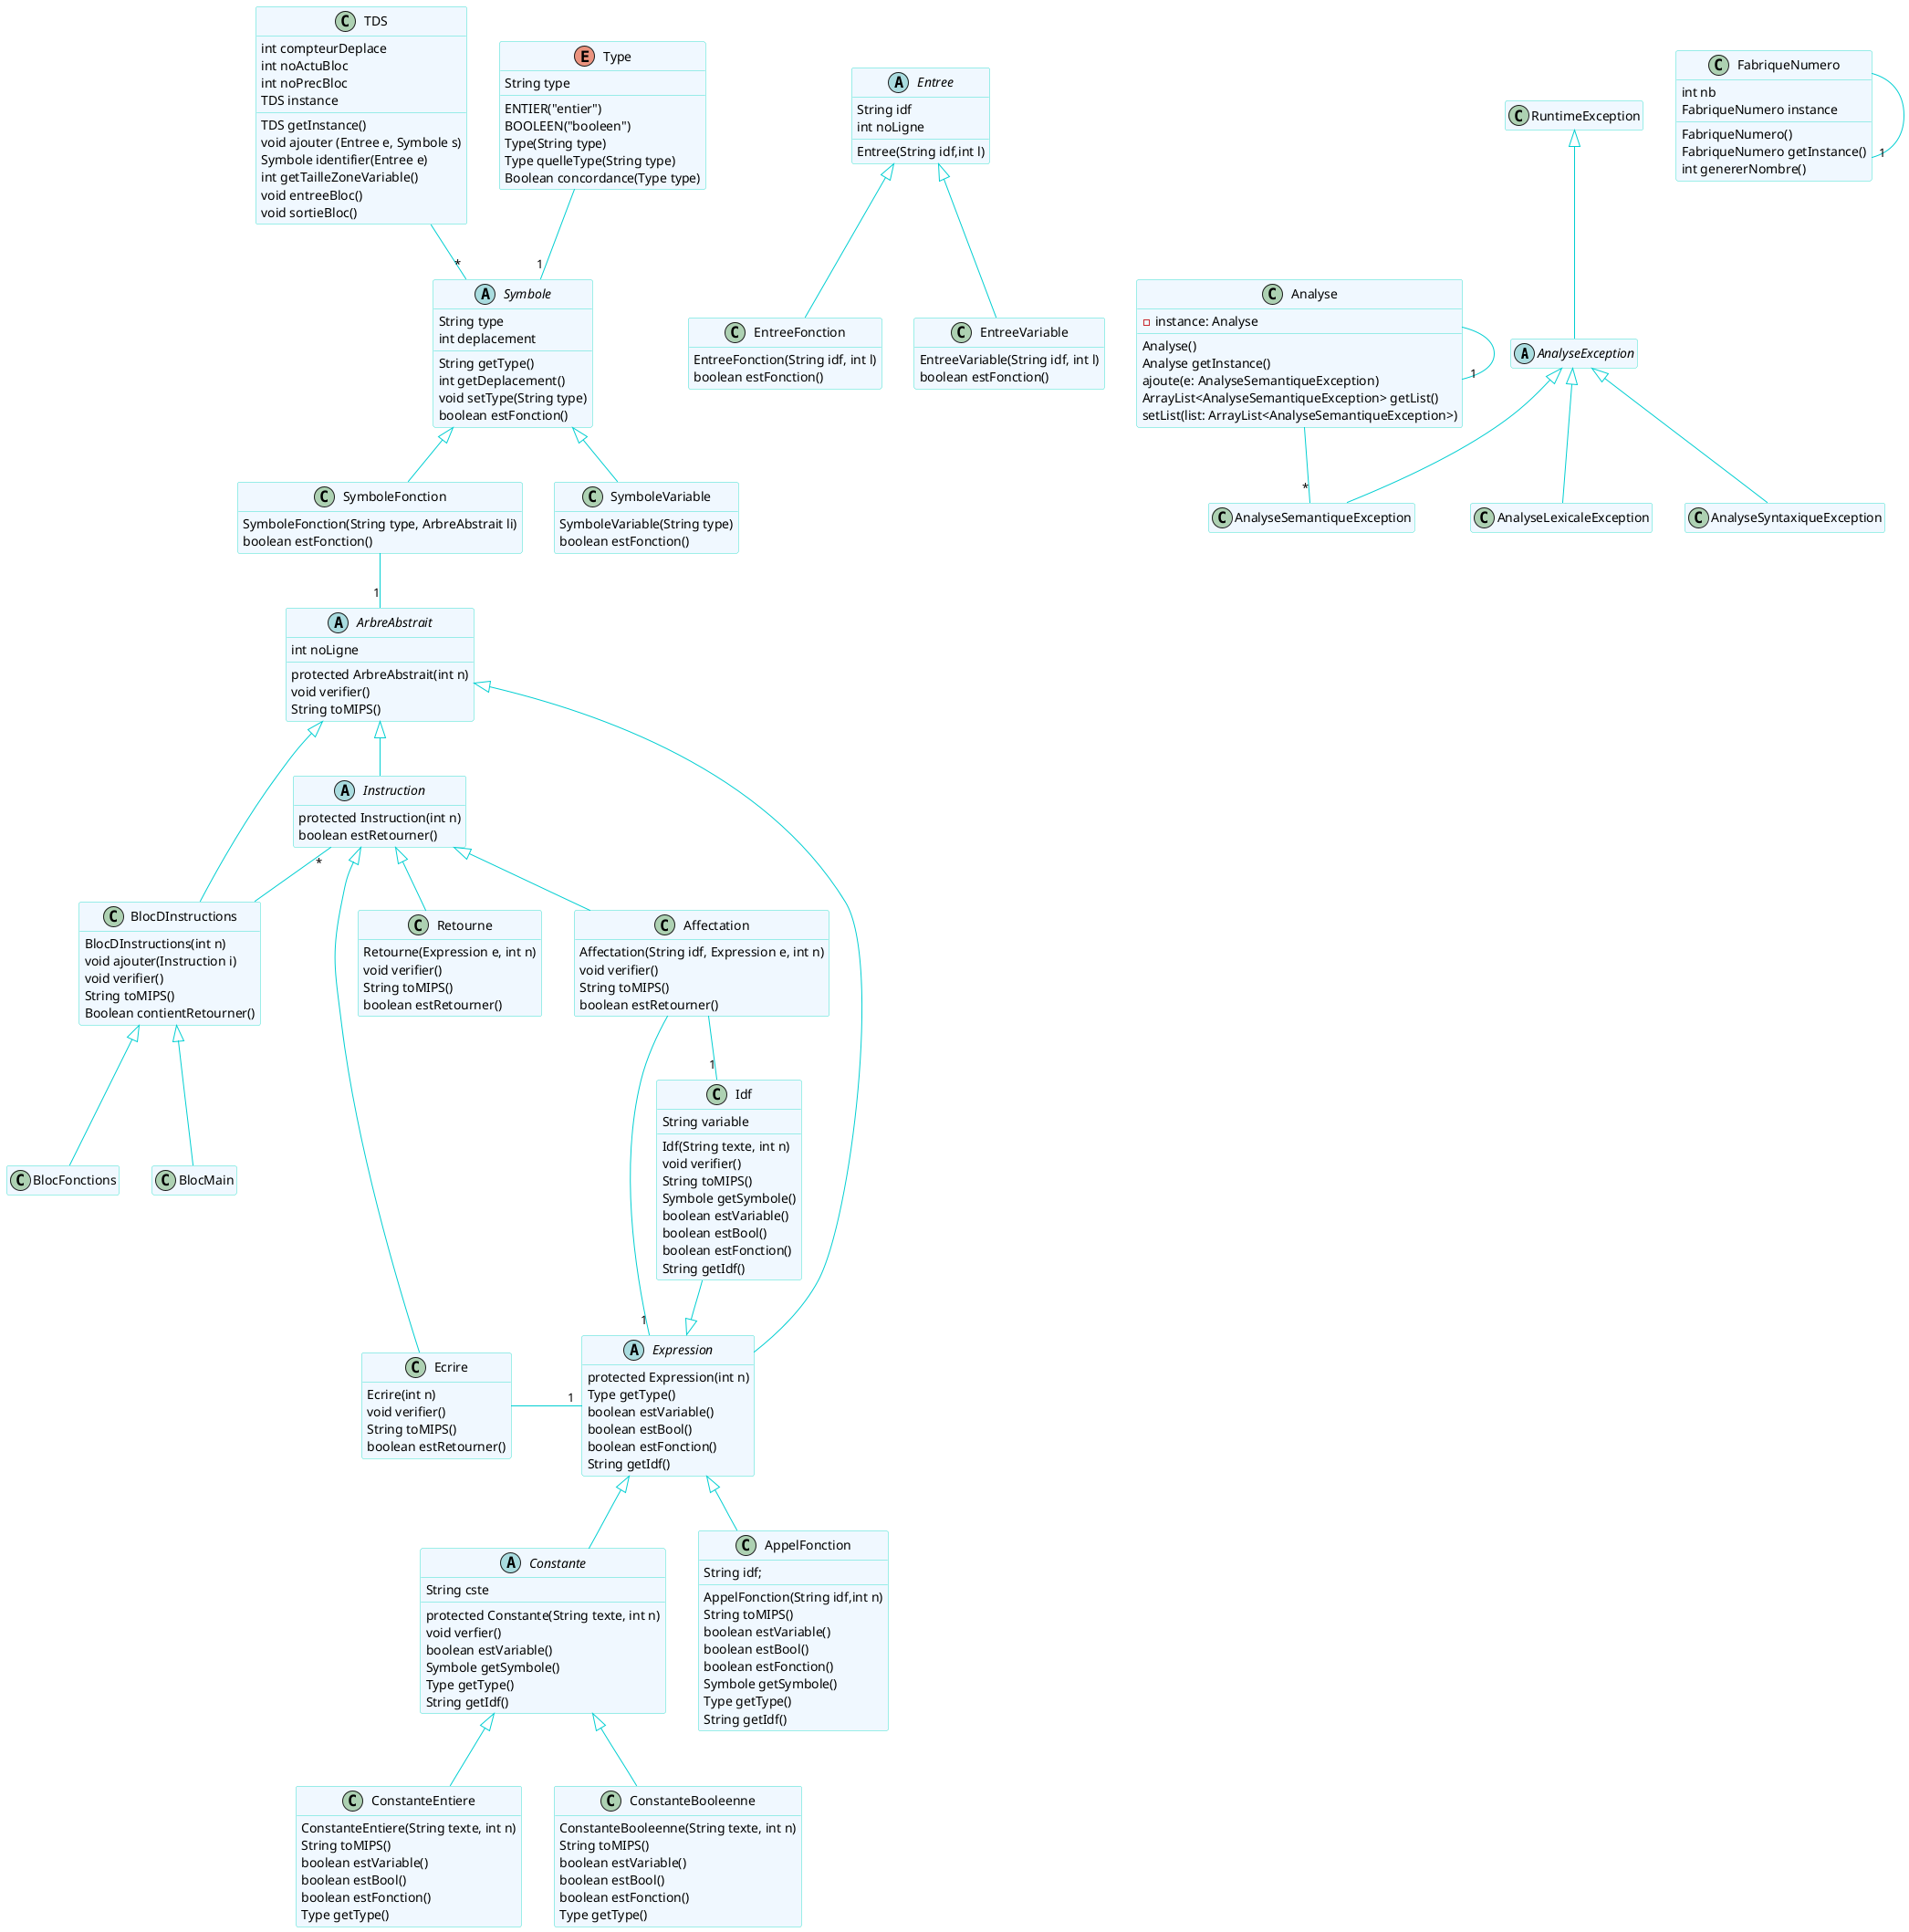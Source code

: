 @startuml
skinparam class {
BackgroundColor AliceBlue
ArrowColor DarkTurquoise
BorderColor Turquoise
}

skinparam stereotypeCBackgroundColor DarkTurquoise
skinparam stereotypeIBackgroundColor Magenta
skinparam stereotypeABackgroundColor Yellow

hide stereotype
hide empty member

abstract class AnalyseException

AnalyseException -up-|> RuntimeException

AnalyseLexicaleException -up-|> AnalyseException
AnalyseSyntaxiqueException -up-|> AnalyseException
AnalyseSemantiqueException -up-|> AnalyseException

class Analyse {
  -instance: Analyse
  Analyse()
  Analyse getInstance()
  ajoute(e: AnalyseSemantiqueException)
  ArrayList<AnalyseSemantiqueException> getList()
  setList(list: ArrayList<AnalyseSemantiqueException>)
}
Analyse --"1" Analyse
Analyse --"*" AnalyseSemantiqueException


abstract class ArbreAbstrait {
   int noLigne
   protected ArbreAbstrait(int n)
   void verifier()
   String toMIPS()
}

class BlocDInstructions {
   BlocDInstructions(int n)
   void ajouter(Instruction i)
   void verifier()
   String toMIPS()
   Boolean contientRetourner()
}
class BlocFonctions {
}
class BlocMain{}

BlocDInstructions -up-|> ArbreAbstrait
BlocFonctions -up-|> BlocDInstructions
BlocMain -up-|> BlocDInstructions
BlocDInstructions -up- "*" Instruction

abstract class Instruction {
   protected Instruction(int n)
   boolean estRetourner()
}

Instruction -up-|> ArbreAbstrait
class Ecrire {
   Ecrire(int n)
   void verifier()
   String toMIPS()
   boolean estRetourner()
}
class Retourne{
   Retourne(Expression e, int n)
   void verifier()
   String toMIPS()
   boolean estRetourner()
}

Ecrire  -up-|> Instruction
Retourne  -up-|> Instruction

abstract class Expression {
   protected Expression(int n)
   Type getType()
   boolean estVariable()
   boolean estBool()
   boolean estFonction()
   String getIdf()
}

Expression  -up-|> ArbreAbstrait
Ecrire - "1" Expression

abstract class Constante {
   String cste
   protected Constante(String texte, int n)
   void verfier()
   boolean estVariable()
   Symbole getSymbole()
   Type getType()
   String getIdf()
}

Constante  -up-|> Expression

class ConstanteEntiere {
   ConstanteEntiere(String texte, int n)
   String toMIPS()
   boolean estVariable()
   boolean estBool()
   boolean estFonction()
   Type getType()
}

class ConstanteBooleenne {
   ConstanteBooleenne(String texte, int n)
   String toMIPS()
   boolean estVariable()
   boolean estBool()
   boolean estFonction()
   Type getType()
}
class AppelFonction {
   String idf;
   AppelFonction(String idf,int n)
   String toMIPS()
   boolean estVariable()
   boolean estBool()
   boolean estFonction()
   Symbole getSymbole()
   Type getType()
   String getIdf()
}
AppelFonction  -up-|> Expression
class TDS {
int compteurDeplace
int noActuBloc
int noPrecBloc
TDS instance
TDS getInstance()
void ajouter (Entree e, Symbole s)
Symbole identifier(Entree e)
int getTailleZoneVariable()
void entreeBloc()
void sortieBloc()
}
class FabriqueNumero {
  int nb
  FabriqueNumero instance
  FabriqueNumero()
  FabriqueNumero getInstance()
  int genererNombre()
}
FabriqueNumero --"1" FabriqueNumero

abstract class Symbole{
String type
int deplacement
String getType()
int getDeplacement()
void setType(String type)
boolean estFonction()
}
class SymboleFonction{
 SymboleFonction(String type, ArbreAbstrait li)
 boolean estFonction()
}

SymboleFonction--"1"ArbreAbstrait

class SymboleVariable{
 SymboleVariable(String type)
 boolean estFonction()
}

TDS --"*" Symbole
Type --"1" Symbole

SymboleFonction  -up-|> Symbole
SymboleVariable  -up-|> Symbole


ConstanteEntiere  -up-|> Constante
ConstanteBooleenne  -up-|> Constante

enum Type{
ENTIER("entier")
BOOLEEN("booleen")
String type
Type(String type)
Type quelleType(String type)
Boolean concordance(Type type)
}

abstract class Entree{
String idf
int noLigne
Entree(String idf,int l)
}
class EntreeFonction{
EntreeFonction(String idf, int l)
boolean estFonction()
}
class EntreeVariable{
EntreeVariable(String idf, int l)
boolean estFonction()
}

EntreeVariable  -up-|> Entree
EntreeFonction  -up-|> Entree



class Affectation {
Affectation(String idf, Expression e, int n)
void verifier()
String toMIPS()
boolean estRetourner()
}
Affectation --"1" Idf
Affectation --"1" Expression
Affectation  -up-|> Instruction

class Idf{
String variable
Idf(String texte, int n)
void verifier()
String toMIPS()
Symbole getSymbole()
boolean estVariable()
boolean estBool()
boolean estFonction()
String getIdf()
}
Idf --|> Expression
@enduml